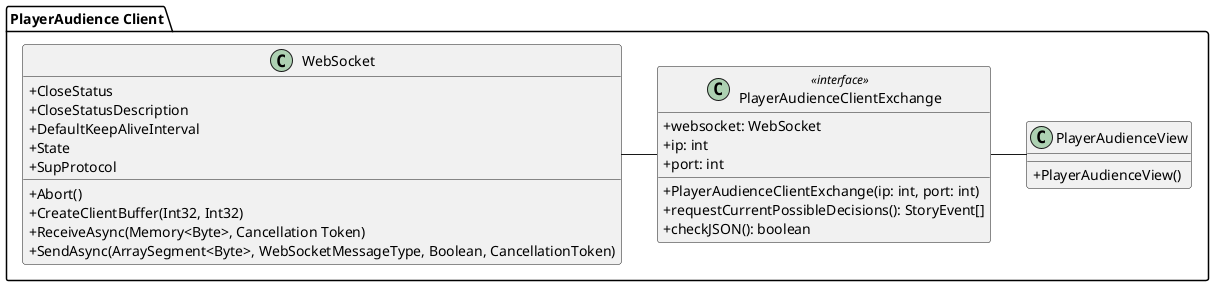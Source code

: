 @startuml
skinparam classAttributeIconSize 0

package "PlayerAudience Client"{
    
  class "PlayerAudienceClientExchange" as pace <<interface>>{
    {field} +websocket: WebSocket
    {field} +ip: int
    {field} +port: int
    {method} +PlayerAudienceClientExchange(ip: int, port: int)
    {method} +requestCurrentPossibleDecisions(): StoryEvent[]
    {method} +checkJSON(): boolean
  }

  class "PlayerAudienceView" as pav {
    {method} +PlayerAudienceView()
  }

  class "WebSocket" as ws {
    {field} +CloseStatus
    {field} +CloseStatusDescription
    {field} +DefaultKeepAliveInterval
    {field} +State
    {field} +SupProtocol
    {method} +Abort()
    {method} +CreateClientBuffer(Int32, Int32)
    {method} +ReceiveAsync(Memory<Byte>, Cancellation Token)
    {method} +SendAsync(ArraySegment<Byte>, WebSocketMessageType, Boolean, CancellationToken)
  }

}

pace - pav
ws - pace
@enduml